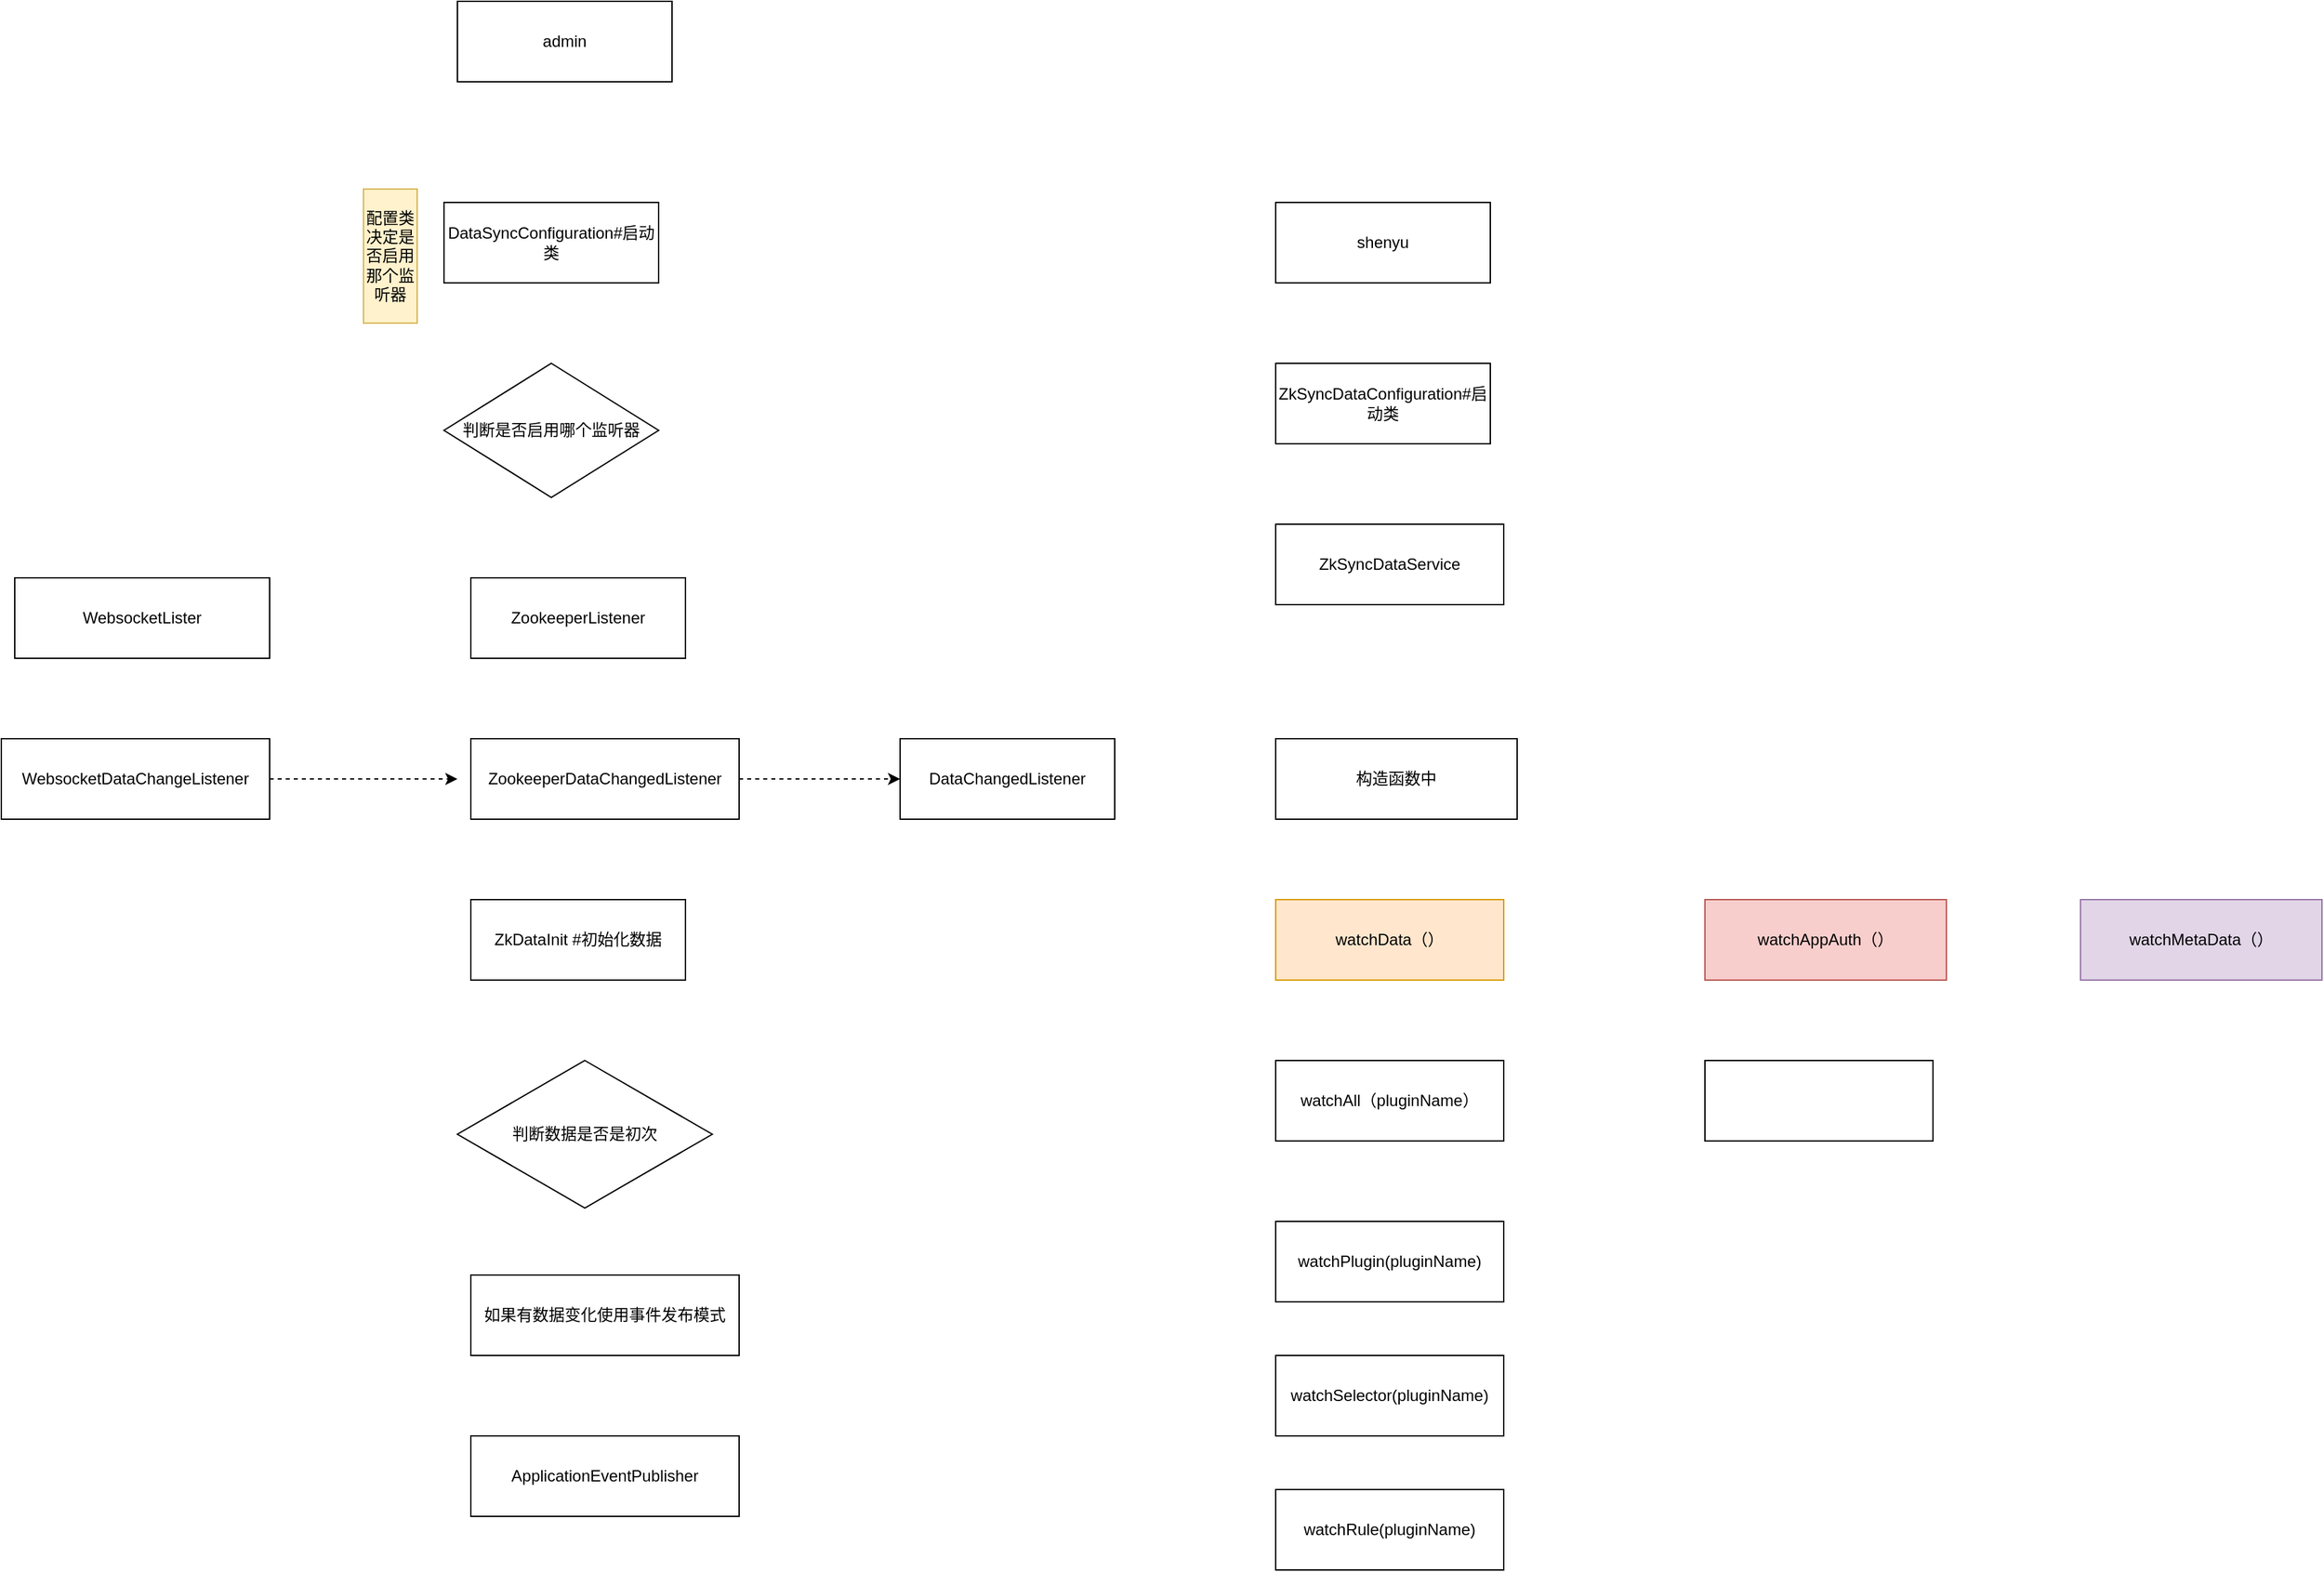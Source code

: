<mxfile version="14.8.3" type="github">
  <diagram id="R3POOlBwRZHuQKlPPnwb" name="Page-1">
    <mxGraphModel dx="1865" dy="1717" grid="1" gridSize="10" guides="1" tooltips="1" connect="1" arrows="1" fold="1" page="1" pageScale="1" pageWidth="827" pageHeight="1169" math="0" shadow="0">
      <root>
        <mxCell id="0" />
        <mxCell id="1" parent="0" />
        <mxCell id="HgMxoDShnDDKPaFFmQN0-1" value="admin" style="rounded=0;whiteSpace=wrap;html=1;" parent="1" vertex="1">
          <mxGeometry x="70" y="-70" width="160" height="60" as="geometry" />
        </mxCell>
        <mxCell id="HgMxoDShnDDKPaFFmQN0-2" value="DataSyncConfiguration#启动类" style="rounded=0;whiteSpace=wrap;html=1;" parent="1" vertex="1">
          <mxGeometry x="60" y="80" width="160" height="60" as="geometry" />
        </mxCell>
        <mxCell id="HgMxoDShnDDKPaFFmQN0-3" value="配置类决定是否启用那个监听器&lt;br&gt;" style="text;html=1;strokeColor=#d6b656;fillColor=#fff2cc;align=center;verticalAlign=middle;whiteSpace=wrap;rounded=0;" parent="1" vertex="1">
          <mxGeometry y="70" width="40" height="100" as="geometry" />
        </mxCell>
        <mxCell id="HgMxoDShnDDKPaFFmQN0-4" value="判断是否启用哪个监听器" style="rhombus;whiteSpace=wrap;html=1;" parent="1" vertex="1">
          <mxGeometry x="60" y="200" width="160" height="100" as="geometry" />
        </mxCell>
        <mxCell id="0d-qnT31Auj9CADLTtod-9" style="edgeStyle=orthogonalEdgeStyle;rounded=0;orthogonalLoop=1;jettySize=auto;html=1;entryX=0;entryY=0.5;entryDx=0;entryDy=0;dashed=1;" edge="1" parent="1" source="HgMxoDShnDDKPaFFmQN0-5" target="0d-qnT31Auj9CADLTtod-3">
          <mxGeometry relative="1" as="geometry" />
        </mxCell>
        <mxCell id="HgMxoDShnDDKPaFFmQN0-5" value="ZookeeperDataChangedListener" style="rounded=0;whiteSpace=wrap;html=1;" parent="1" vertex="1">
          <mxGeometry x="80" y="480" width="200" height="60" as="geometry" />
        </mxCell>
        <mxCell id="HgMxoDShnDDKPaFFmQN0-6" value="ZkDataInit #初始化数据" style="rounded=0;whiteSpace=wrap;html=1;" parent="1" vertex="1">
          <mxGeometry x="80" y="600" width="160" height="60" as="geometry" />
        </mxCell>
        <mxCell id="HgMxoDShnDDKPaFFmQN0-7" value="shenyu" style="rounded=0;whiteSpace=wrap;html=1;" parent="1" vertex="1">
          <mxGeometry x="680" y="80" width="160" height="60" as="geometry" />
        </mxCell>
        <mxCell id="HgMxoDShnDDKPaFFmQN0-8" value="ZkSyncDataConfiguration#启动类" style="rounded=0;whiteSpace=wrap;html=1;" parent="1" vertex="1">
          <mxGeometry x="680" y="200" width="160" height="60" as="geometry" />
        </mxCell>
        <mxCell id="HgMxoDShnDDKPaFFmQN0-9" value="ZkSyncDataService" style="rounded=0;whiteSpace=wrap;html=1;" parent="1" vertex="1">
          <mxGeometry x="680" y="320" width="170" height="60" as="geometry" />
        </mxCell>
        <mxCell id="HgMxoDShnDDKPaFFmQN0-10" value="构造函数中" style="rounded=0;whiteSpace=wrap;html=1;" parent="1" vertex="1">
          <mxGeometry x="680" y="480" width="180" height="60" as="geometry" />
        </mxCell>
        <mxCell id="HgMxoDShnDDKPaFFmQN0-11" value="判断数据是否是初次" style="rhombus;whiteSpace=wrap;html=1;" parent="1" vertex="1">
          <mxGeometry x="70" y="720" width="190" height="110" as="geometry" />
        </mxCell>
        <mxCell id="HgMxoDShnDDKPaFFmQN0-12" value="如果有数据变化使用事件发布模式&lt;br&gt;" style="rounded=0;whiteSpace=wrap;html=1;" parent="1" vertex="1">
          <mxGeometry x="80" y="880" width="200" height="60" as="geometry" />
        </mxCell>
        <mxCell id="HgMxoDShnDDKPaFFmQN0-13" value="ApplicationEventPublisher" style="rounded=0;whiteSpace=wrap;html=1;" parent="1" vertex="1">
          <mxGeometry x="80" y="1000" width="200" height="60" as="geometry" />
        </mxCell>
        <mxCell id="HgMxoDShnDDKPaFFmQN0-14" value="watchData（）" style="rounded=0;whiteSpace=wrap;html=1;fillColor=#ffe6cc;strokeColor=#d79b00;" parent="1" vertex="1">
          <mxGeometry x="680" y="600" width="170" height="60" as="geometry" />
        </mxCell>
        <mxCell id="HgMxoDShnDDKPaFFmQN0-15" value="watchAppAuth（）" style="rounded=0;whiteSpace=wrap;html=1;fillColor=#f8cecc;strokeColor=#b85450;" parent="1" vertex="1">
          <mxGeometry x="1000" y="600" width="180" height="60" as="geometry" />
        </mxCell>
        <mxCell id="HgMxoDShnDDKPaFFmQN0-16" value="watchMetaData（）" style="rounded=0;whiteSpace=wrap;html=1;fillColor=#e1d5e7;strokeColor=#9673a6;" parent="1" vertex="1">
          <mxGeometry x="1280" y="600" width="180" height="60" as="geometry" />
        </mxCell>
        <mxCell id="HgMxoDShnDDKPaFFmQN0-17" value="watchAll（pluginName）" style="rounded=0;whiteSpace=wrap;html=1;" parent="1" vertex="1">
          <mxGeometry x="680" y="720" width="170" height="60" as="geometry" />
        </mxCell>
        <mxCell id="HgMxoDShnDDKPaFFmQN0-18" value="" style="rounded=0;whiteSpace=wrap;html=1;" parent="1" vertex="1">
          <mxGeometry x="1000" y="720" width="170" height="60" as="geometry" />
        </mxCell>
        <mxCell id="HgMxoDShnDDKPaFFmQN0-19" value="watchPlugin(pluginName)" style="rounded=0;whiteSpace=wrap;html=1;" parent="1" vertex="1">
          <mxGeometry x="680" y="840" width="170" height="60" as="geometry" />
        </mxCell>
        <mxCell id="HgMxoDShnDDKPaFFmQN0-20" value="watchSelector(pluginName)" style="rounded=0;whiteSpace=wrap;html=1;" parent="1" vertex="1">
          <mxGeometry x="680" y="940" width="170" height="60" as="geometry" />
        </mxCell>
        <mxCell id="HgMxoDShnDDKPaFFmQN0-21" value="watchRule(pluginName)" style="rounded=0;whiteSpace=wrap;html=1;" parent="1" vertex="1">
          <mxGeometry x="680" y="1040" width="170" height="60" as="geometry" />
        </mxCell>
        <mxCell id="0d-qnT31Auj9CADLTtod-1" value="WebsocketLister" style="rounded=0;whiteSpace=wrap;html=1;" vertex="1" parent="1">
          <mxGeometry x="-260" y="360" width="190" height="60" as="geometry" />
        </mxCell>
        <mxCell id="0d-qnT31Auj9CADLTtod-8" style="edgeStyle=orthogonalEdgeStyle;rounded=0;orthogonalLoop=1;jettySize=auto;html=1;dashed=1;" edge="1" parent="1" source="0d-qnT31Auj9CADLTtod-2">
          <mxGeometry relative="1" as="geometry">
            <mxPoint x="70" y="510" as="targetPoint" />
          </mxGeometry>
        </mxCell>
        <mxCell id="0d-qnT31Auj9CADLTtod-2" value="WebsocketDataChangeListener" style="rounded=0;whiteSpace=wrap;html=1;" vertex="1" parent="1">
          <mxGeometry x="-270" y="480" width="200" height="60" as="geometry" />
        </mxCell>
        <mxCell id="0d-qnT31Auj9CADLTtod-3" value="DataChangedListener" style="rounded=0;whiteSpace=wrap;html=1;" vertex="1" parent="1">
          <mxGeometry x="400" y="480" width="160" height="60" as="geometry" />
        </mxCell>
        <mxCell id="0d-qnT31Auj9CADLTtod-4" value="ZookeeperListener" style="rounded=0;whiteSpace=wrap;html=1;" vertex="1" parent="1">
          <mxGeometry x="80" y="360" width="160" height="60" as="geometry" />
        </mxCell>
      </root>
    </mxGraphModel>
  </diagram>
</mxfile>
